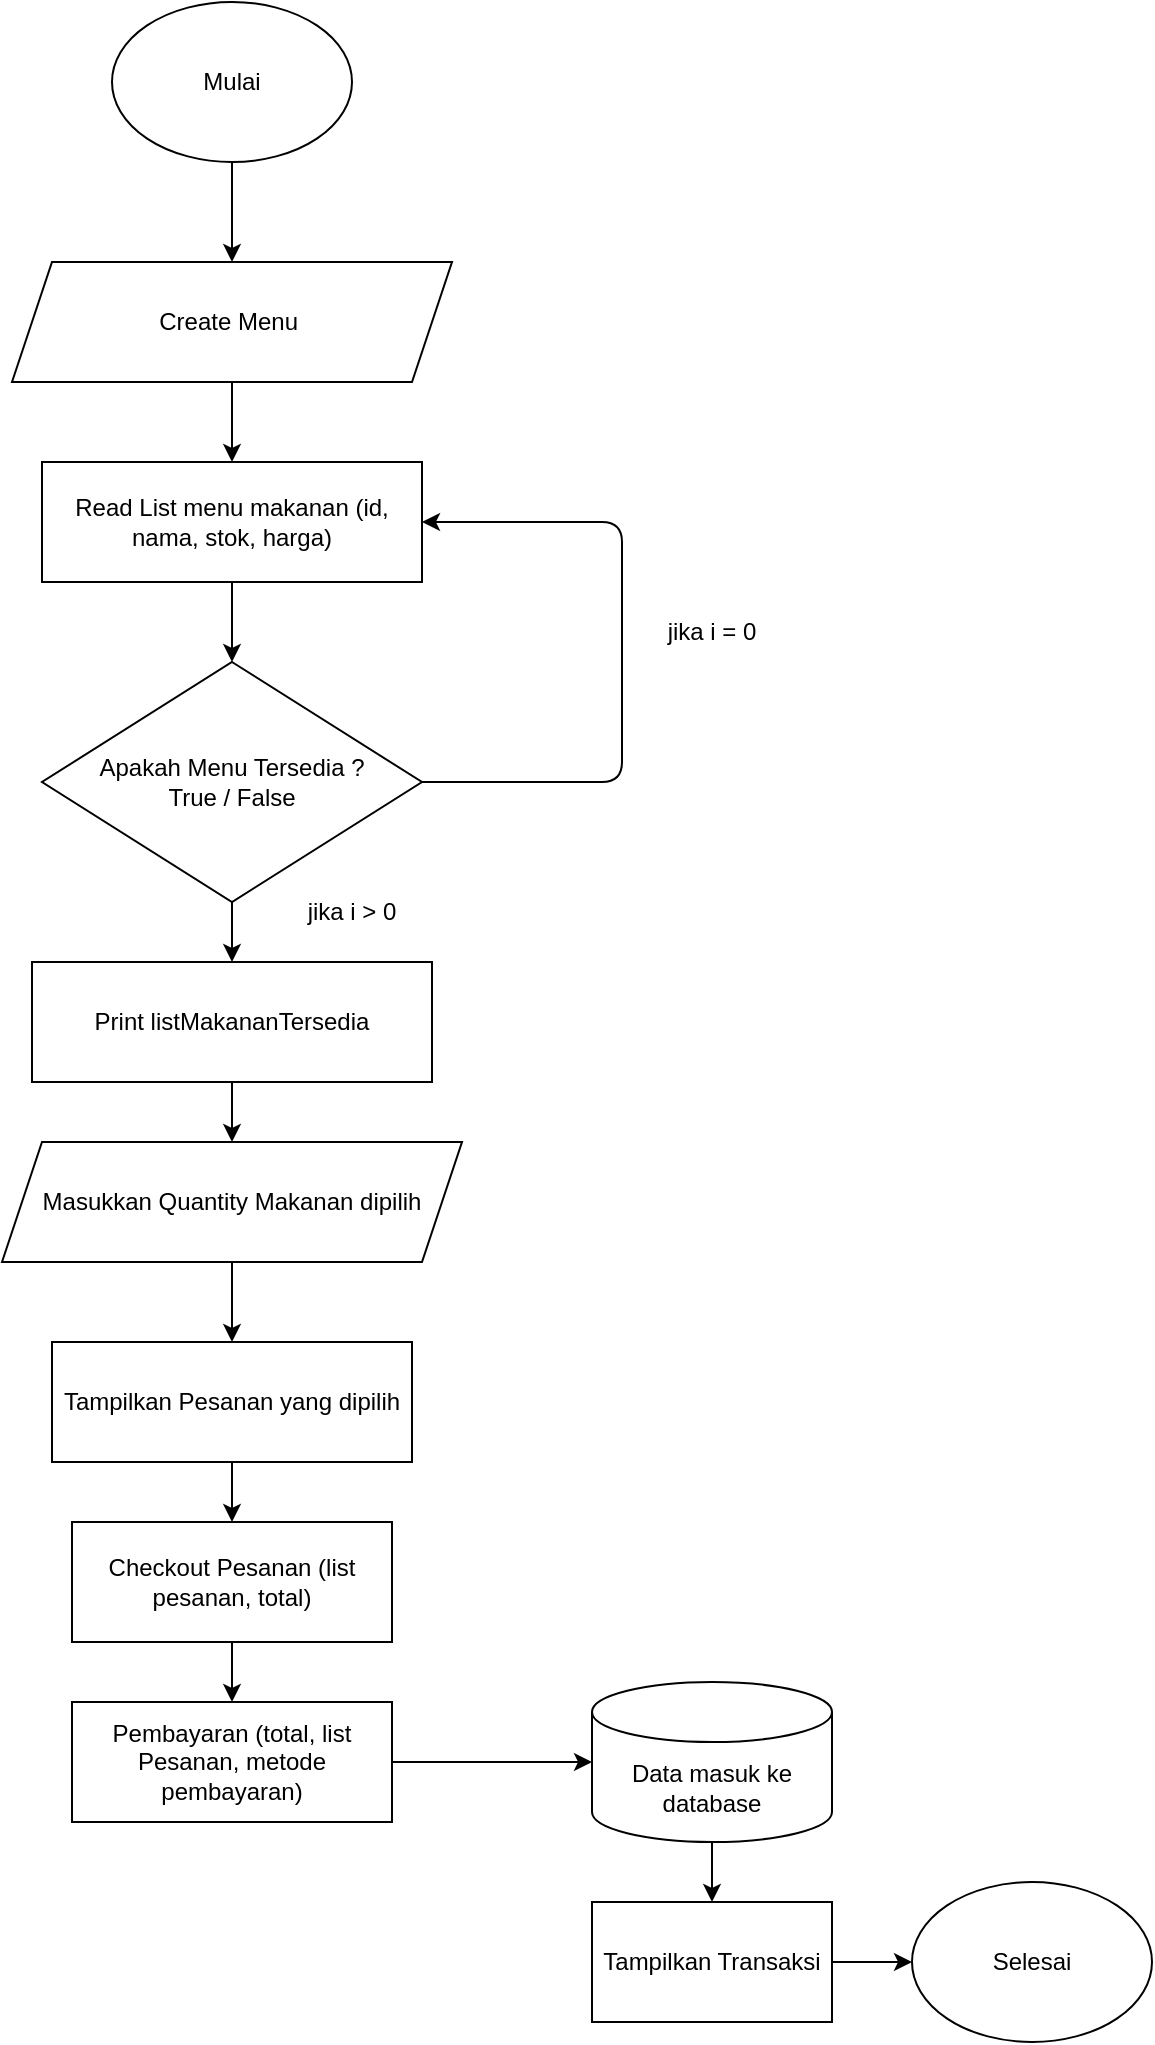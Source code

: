 <mxfile>
    <diagram id="HqflfSQn3xEzHywxVqiV" name="Page-1">
        <mxGraphModel dx="1300" dy="362" grid="1" gridSize="10" guides="1" tooltips="1" connect="1" arrows="1" fold="1" page="1" pageScale="1" pageWidth="850" pageHeight="1100" math="0" shadow="0">
            <root>
                <mxCell id="0"/>
                <mxCell id="1" parent="0"/>
                <mxCell id="28" style="edgeStyle=none;html=1;exitX=0.5;exitY=1;exitDx=0;exitDy=0;entryX=0.5;entryY=0;entryDx=0;entryDy=0;" edge="1" parent="1" source="29" target="31">
                    <mxGeometry relative="1" as="geometry"/>
                </mxCell>
                <mxCell id="29" value="Create Menu&amp;nbsp;" style="shape=parallelogram;perimeter=parallelogramPerimeter;whiteSpace=wrap;html=1;fixedSize=1;" vertex="1" parent="1">
                    <mxGeometry x="75" y="180" width="220" height="60" as="geometry"/>
                </mxCell>
                <mxCell id="30" style="edgeStyle=none;html=1;exitX=0.5;exitY=1;exitDx=0;exitDy=0;entryX=0.5;entryY=0;entryDx=0;entryDy=0;" edge="1" parent="1" source="31" target="36">
                    <mxGeometry relative="1" as="geometry"/>
                </mxCell>
                <mxCell id="31" value="Read List menu makanan (id, nama, stok, harga)" style="rounded=0;whiteSpace=wrap;html=1;" vertex="1" parent="1">
                    <mxGeometry x="90" y="280" width="190" height="60" as="geometry"/>
                </mxCell>
                <mxCell id="32" style="edgeStyle=none;html=1;exitX=0.5;exitY=1;exitDx=0;exitDy=0;entryX=0.5;entryY=0;entryDx=0;entryDy=0;" edge="1" parent="1" source="33" target="29">
                    <mxGeometry relative="1" as="geometry"/>
                </mxCell>
                <mxCell id="33" value="Mulai" style="ellipse;whiteSpace=wrap;html=1;" vertex="1" parent="1">
                    <mxGeometry x="125" y="50" width="120" height="80" as="geometry"/>
                </mxCell>
                <mxCell id="34" style="edgeStyle=none;html=1;exitX=0.5;exitY=1;exitDx=0;exitDy=0;" edge="1" parent="1" source="36" target="51">
                    <mxGeometry relative="1" as="geometry"/>
                </mxCell>
                <mxCell id="35" style="edgeStyle=none;html=1;exitX=1;exitY=0.5;exitDx=0;exitDy=0;entryX=1;entryY=0.5;entryDx=0;entryDy=0;" edge="1" parent="1" source="36" target="31">
                    <mxGeometry relative="1" as="geometry">
                        <Array as="points">
                            <mxPoint x="380" y="440"/>
                            <mxPoint x="380" y="310"/>
                        </Array>
                    </mxGeometry>
                </mxCell>
                <mxCell id="36" value="Apakah Menu Tersedia ?&lt;br&gt;True / False" style="rhombus;whiteSpace=wrap;html=1;" vertex="1" parent="1">
                    <mxGeometry x="90" y="380" width="190" height="120" as="geometry"/>
                </mxCell>
                <mxCell id="37" style="edgeStyle=none;html=1;exitX=0.5;exitY=1;exitDx=0;exitDy=0;entryX=0.5;entryY=0;entryDx=0;entryDy=0;" edge="1" parent="1" source="38" target="40">
                    <mxGeometry relative="1" as="geometry"/>
                </mxCell>
                <mxCell id="38" value="Masukkan Quantity Makanan dipilih" style="shape=parallelogram;perimeter=parallelogramPerimeter;whiteSpace=wrap;html=1;fixedSize=1;" vertex="1" parent="1">
                    <mxGeometry x="70" y="620" width="230" height="60" as="geometry"/>
                </mxCell>
                <mxCell id="39" style="edgeStyle=none;html=1;exitX=0.5;exitY=1;exitDx=0;exitDy=0;entryX=0.5;entryY=0;entryDx=0;entryDy=0;" edge="1" parent="1" source="40" target="42">
                    <mxGeometry relative="1" as="geometry"/>
                </mxCell>
                <mxCell id="40" value="Tampilkan Pesanan yang dipilih" style="rounded=0;whiteSpace=wrap;html=1;" vertex="1" parent="1">
                    <mxGeometry x="95" y="720" width="180" height="60" as="geometry"/>
                </mxCell>
                <mxCell id="41" style="edgeStyle=none;html=1;exitX=0.5;exitY=1;exitDx=0;exitDy=0;" edge="1" parent="1" source="42" target="44">
                    <mxGeometry relative="1" as="geometry"/>
                </mxCell>
                <mxCell id="42" value="Checkout Pesanan (list pesanan, total)" style="rounded=0;whiteSpace=wrap;html=1;" vertex="1" parent="1">
                    <mxGeometry x="105" y="810" width="160" height="60" as="geometry"/>
                </mxCell>
                <mxCell id="43" style="edgeStyle=none;html=1;exitX=1;exitY=0.5;exitDx=0;exitDy=0;entryX=0;entryY=0.5;entryDx=0;entryDy=0;entryPerimeter=0;" edge="1" parent="1" source="44" target="46">
                    <mxGeometry relative="1" as="geometry"/>
                </mxCell>
                <mxCell id="44" value="Pembayaran (total, list Pesanan, metode pembayaran)" style="rounded=0;whiteSpace=wrap;html=1;" vertex="1" parent="1">
                    <mxGeometry x="105" y="900" width="160" height="60" as="geometry"/>
                </mxCell>
                <mxCell id="45" style="edgeStyle=none;html=1;exitX=0.5;exitY=1;exitDx=0;exitDy=0;exitPerimeter=0;" edge="1" parent="1" source="46" target="48">
                    <mxGeometry relative="1" as="geometry"/>
                </mxCell>
                <mxCell id="46" value="Data masuk ke database" style="shape=cylinder3;whiteSpace=wrap;html=1;boundedLbl=1;backgroundOutline=1;size=15;" vertex="1" parent="1">
                    <mxGeometry x="365" y="890" width="120" height="80" as="geometry"/>
                </mxCell>
                <mxCell id="47" style="edgeStyle=none;html=1;exitX=1;exitY=0.5;exitDx=0;exitDy=0;" edge="1" parent="1" source="48" target="49">
                    <mxGeometry relative="1" as="geometry"/>
                </mxCell>
                <mxCell id="48" value="Tampilkan Transaksi" style="rounded=0;whiteSpace=wrap;html=1;" vertex="1" parent="1">
                    <mxGeometry x="365" y="1000" width="120" height="60" as="geometry"/>
                </mxCell>
                <mxCell id="49" value="Selesai" style="ellipse;whiteSpace=wrap;html=1;" vertex="1" parent="1">
                    <mxGeometry x="525" y="990" width="120" height="80" as="geometry"/>
                </mxCell>
                <mxCell id="50" style="edgeStyle=none;html=1;exitX=0.5;exitY=1;exitDx=0;exitDy=0;" edge="1" parent="1" source="51" target="38">
                    <mxGeometry relative="1" as="geometry"/>
                </mxCell>
                <mxCell id="51" value="Print listMakananTersedia" style="rounded=0;whiteSpace=wrap;html=1;" vertex="1" parent="1">
                    <mxGeometry x="85" y="530" width="200" height="60" as="geometry"/>
                </mxCell>
                <mxCell id="54" value="jika i = 0" style="text;html=1;strokeColor=none;fillColor=none;align=center;verticalAlign=middle;whiteSpace=wrap;rounded=0;" vertex="1" parent="1">
                    <mxGeometry x="395" y="350" width="60" height="30" as="geometry"/>
                </mxCell>
                <mxCell id="55" value="jika i &amp;gt; 0" style="text;html=1;strokeColor=none;fillColor=none;align=center;verticalAlign=middle;whiteSpace=wrap;rounded=0;" vertex="1" parent="1">
                    <mxGeometry x="215" y="490" width="60" height="30" as="geometry"/>
                </mxCell>
            </root>
        </mxGraphModel>
    </diagram>
</mxfile>
